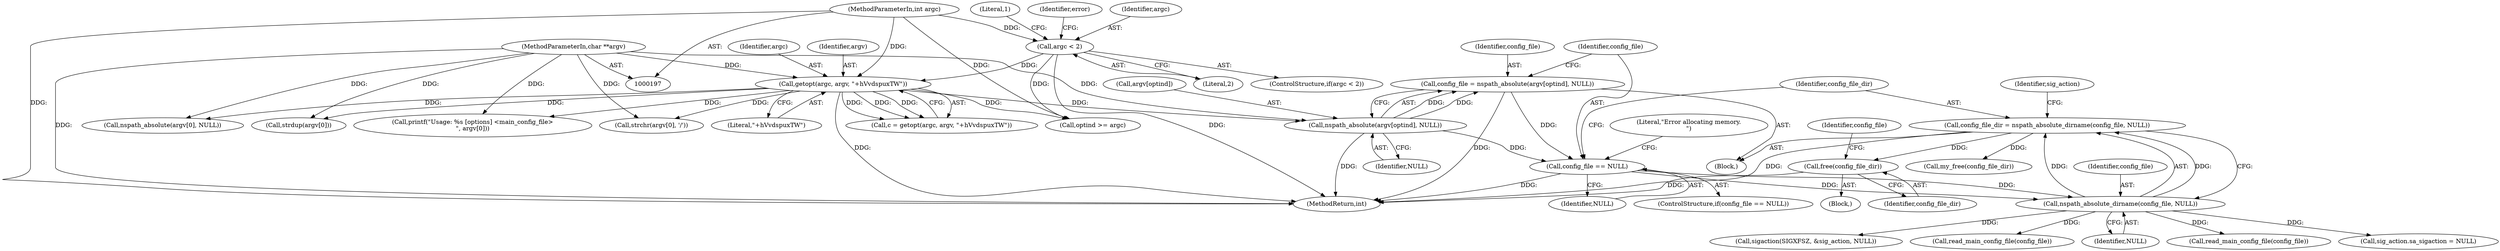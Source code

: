 digraph "0_nagioscore_1b197346d490df2e2d3b1dcce5ac6134ad0c8752@API" {
"1000671" [label="(Call,free(config_file_dir))"];
"1000455" [label="(Call,config_file_dir = nspath_absolute_dirname(config_file, NULL))"];
"1000457" [label="(Call,nspath_absolute_dirname(config_file, NULL))"];
"1000447" [label="(Call,config_file == NULL)"];
"1000439" [label="(Call,config_file = nspath_absolute(argv[optind], NULL))"];
"1000441" [label="(Call,nspath_absolute(argv[optind], NULL))"];
"1000257" [label="(Call,getopt(argc, argv, \"+hVvdspuxTW\"))"];
"1000246" [label="(Call,argc < 2)"];
"1000198" [label="(MethodParameterIn,int argc)"];
"1000199" [label="(MethodParameterIn,char **argv)"];
"1000482" [label="(Call,sigaction(SIGXFSZ, &sig_action, NULL))"];
"1000672" [label="(Identifier,config_file_dir)"];
"1000493" [label="(Block,)"];
"1000440" [label="(Identifier,config_file)"];
"1000248" [label="(Literal,2)"];
"1000259" [label="(Identifier,argv)"];
"1000446" [label="(ControlStructure,if(config_file == NULL))"];
"1000258" [label="(Identifier,argc)"];
"1000687" [label="(Call,nspath_absolute(argv[0], NULL))"];
"1000246" [label="(Call,argc < 2)"];
"1000458" [label="(Identifier,config_file)"];
"1000448" [label="(Identifier,config_file)"];
"1000441" [label="(Call,nspath_absolute(argv[optind], NULL))"];
"1000383" [label="(Call,optind >= argc)"];
"1001233" [label="(Call,my_free(config_file_dir))"];
"1000748" [label="(Call,read_main_config_file(config_file))"];
"1001239" [label="(MethodReturn,int)"];
"1000680" [label="(Call,strchr(argv[0], '/'))"];
"1000449" [label="(Identifier,NULL)"];
"1000455" [label="(Call,config_file_dir = nspath_absolute_dirname(config_file, NULL))"];
"1000200" [label="(Block,)"];
"1000462" [label="(Identifier,sig_action)"];
"1000253" [label="(Literal,1)"];
"1000257" [label="(Call,getopt(argc, argv, \"+hVvdspuxTW\"))"];
"1000199" [label="(MethodParameterIn,char **argv)"];
"1000452" [label="(Literal,\"Error allocating memory.\n\")"];
"1000245" [label="(ControlStructure,if(argc < 2))"];
"1000442" [label="(Call,argv[optind])"];
"1000255" [label="(Call,c = getopt(argc, argv, \"+hVvdspuxTW\"))"];
"1000459" [label="(Identifier,NULL)"];
"1000398" [label="(Call,printf(\"Usage: %s [options] <main_config_file>\n\", argv[0]))"];
"1000447" [label="(Call,config_file == NULL)"];
"1000502" [label="(Call,read_main_config_file(config_file))"];
"1000250" [label="(Identifier,error)"];
"1000247" [label="(Identifier,argc)"];
"1000457" [label="(Call,nspath_absolute_dirname(config_file, NULL))"];
"1000674" [label="(Identifier,config_file)"];
"1000460" [label="(Call,sig_action.sa_sigaction = NULL)"];
"1000260" [label="(Literal,\"+hVvdspuxTW\")"];
"1000456" [label="(Identifier,config_file_dir)"];
"1000198" [label="(MethodParameterIn,int argc)"];
"1000671" [label="(Call,free(config_file_dir))"];
"1000445" [label="(Identifier,NULL)"];
"1000695" [label="(Call,strdup(argv[0]))"];
"1000439" [label="(Call,config_file = nspath_absolute(argv[optind], NULL))"];
"1000671" -> "1000493"  [label="AST: "];
"1000671" -> "1000672"  [label="CFG: "];
"1000672" -> "1000671"  [label="AST: "];
"1000674" -> "1000671"  [label="CFG: "];
"1000671" -> "1001239"  [label="DDG: "];
"1000455" -> "1000671"  [label="DDG: "];
"1000455" -> "1000200"  [label="AST: "];
"1000455" -> "1000457"  [label="CFG: "];
"1000456" -> "1000455"  [label="AST: "];
"1000457" -> "1000455"  [label="AST: "];
"1000462" -> "1000455"  [label="CFG: "];
"1000455" -> "1001239"  [label="DDG: "];
"1000457" -> "1000455"  [label="DDG: "];
"1000457" -> "1000455"  [label="DDG: "];
"1000455" -> "1001233"  [label="DDG: "];
"1000457" -> "1000459"  [label="CFG: "];
"1000458" -> "1000457"  [label="AST: "];
"1000459" -> "1000457"  [label="AST: "];
"1000447" -> "1000457"  [label="DDG: "];
"1000447" -> "1000457"  [label="DDG: "];
"1000457" -> "1000460"  [label="DDG: "];
"1000457" -> "1000482"  [label="DDG: "];
"1000457" -> "1000502"  [label="DDG: "];
"1000457" -> "1000748"  [label="DDG: "];
"1000447" -> "1000446"  [label="AST: "];
"1000447" -> "1000449"  [label="CFG: "];
"1000448" -> "1000447"  [label="AST: "];
"1000449" -> "1000447"  [label="AST: "];
"1000452" -> "1000447"  [label="CFG: "];
"1000456" -> "1000447"  [label="CFG: "];
"1000447" -> "1001239"  [label="DDG: "];
"1000439" -> "1000447"  [label="DDG: "];
"1000441" -> "1000447"  [label="DDG: "];
"1000439" -> "1000200"  [label="AST: "];
"1000439" -> "1000441"  [label="CFG: "];
"1000440" -> "1000439"  [label="AST: "];
"1000441" -> "1000439"  [label="AST: "];
"1000448" -> "1000439"  [label="CFG: "];
"1000439" -> "1001239"  [label="DDG: "];
"1000441" -> "1000439"  [label="DDG: "];
"1000441" -> "1000439"  [label="DDG: "];
"1000441" -> "1000445"  [label="CFG: "];
"1000442" -> "1000441"  [label="AST: "];
"1000445" -> "1000441"  [label="AST: "];
"1000441" -> "1001239"  [label="DDG: "];
"1000257" -> "1000441"  [label="DDG: "];
"1000199" -> "1000441"  [label="DDG: "];
"1000257" -> "1000255"  [label="AST: "];
"1000257" -> "1000260"  [label="CFG: "];
"1000258" -> "1000257"  [label="AST: "];
"1000259" -> "1000257"  [label="AST: "];
"1000260" -> "1000257"  [label="AST: "];
"1000255" -> "1000257"  [label="CFG: "];
"1000257" -> "1001239"  [label="DDG: "];
"1000257" -> "1000255"  [label="DDG: "];
"1000257" -> "1000255"  [label="DDG: "];
"1000257" -> "1000255"  [label="DDG: "];
"1000246" -> "1000257"  [label="DDG: "];
"1000198" -> "1000257"  [label="DDG: "];
"1000199" -> "1000257"  [label="DDG: "];
"1000257" -> "1000383"  [label="DDG: "];
"1000257" -> "1000398"  [label="DDG: "];
"1000257" -> "1000680"  [label="DDG: "];
"1000257" -> "1000687"  [label="DDG: "];
"1000257" -> "1000695"  [label="DDG: "];
"1000246" -> "1000245"  [label="AST: "];
"1000246" -> "1000248"  [label="CFG: "];
"1000247" -> "1000246"  [label="AST: "];
"1000248" -> "1000246"  [label="AST: "];
"1000250" -> "1000246"  [label="CFG: "];
"1000253" -> "1000246"  [label="CFG: "];
"1000246" -> "1001239"  [label="DDG: "];
"1000198" -> "1000246"  [label="DDG: "];
"1000246" -> "1000383"  [label="DDG: "];
"1000198" -> "1000197"  [label="AST: "];
"1000198" -> "1001239"  [label="DDG: "];
"1000198" -> "1000383"  [label="DDG: "];
"1000199" -> "1000197"  [label="AST: "];
"1000199" -> "1001239"  [label="DDG: "];
"1000199" -> "1000398"  [label="DDG: "];
"1000199" -> "1000680"  [label="DDG: "];
"1000199" -> "1000687"  [label="DDG: "];
"1000199" -> "1000695"  [label="DDG: "];
}
